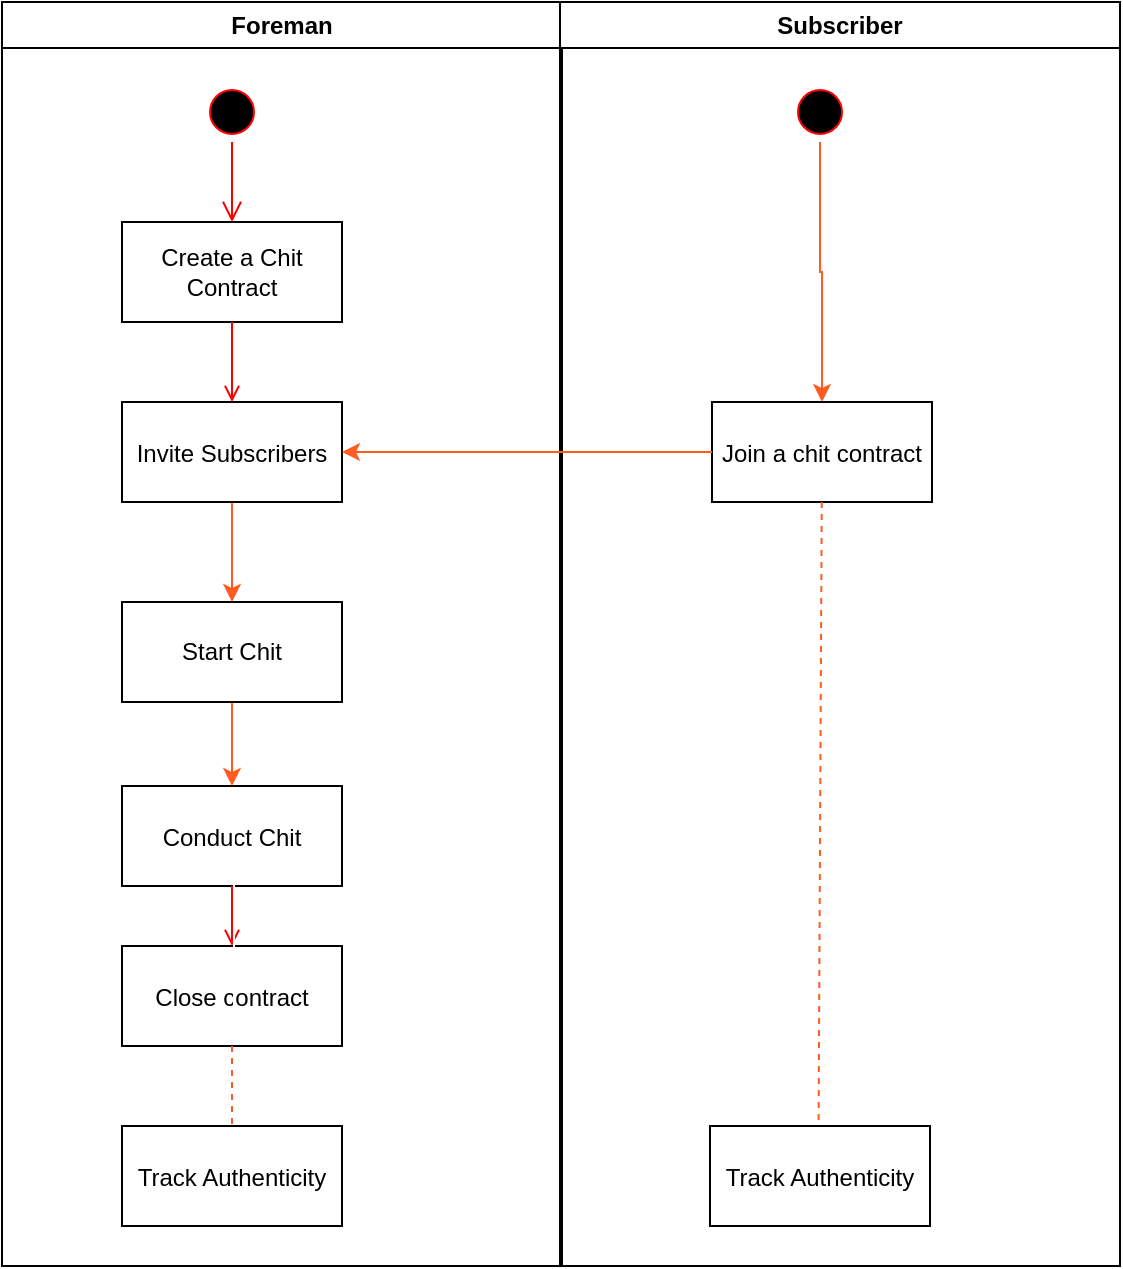<mxfile version="10.6.5" type="google"><diagram name="Page-1" id="e7e014a7-5840-1c2e-5031-d8a46d1fe8dd"><mxGraphModel dx="965" dy="638" grid="1" gridSize="10" guides="1" tooltips="1" connect="1" arrows="1" fold="1" page="1" pageScale="1" pageWidth="1169" pageHeight="826" background="#ffffff" math="0" shadow="0"><root><mxCell id="0"/><mxCell id="1" parent="0"/><mxCell id="2" value="Foreman" style="swimlane;whiteSpace=wrap" parent="1" vertex="1"><mxGeometry x="165" y="128" width="280" height="632" as="geometry"/></mxCell><mxCell id="5" value="" style="ellipse;shape=startState;fillColor=#000000;strokeColor=#ff0000;" parent="2" vertex="1"><mxGeometry x="100" y="40" width="30" height="30" as="geometry"/></mxCell><mxCell id="6" value="" style="edgeStyle=elbowEdgeStyle;elbow=horizontal;verticalAlign=bottom;endArrow=open;endSize=8;strokeColor=#FF0000;endFill=1;rounded=0" parent="2" source="5" target="7" edge="1"><mxGeometry x="100" y="40" as="geometry"><mxPoint x="115" y="110" as="targetPoint"/></mxGeometry></mxCell><mxCell id="7" value="Create a Chit Contract" style="whiteSpace=wrap;" parent="2" vertex="1"><mxGeometry x="60" y="110" width="110" height="50" as="geometry"/></mxCell><mxCell id="iEPAGuZt3138P1gT0Udz-50" style="edgeStyle=orthogonalEdgeStyle;rounded=0;orthogonalLoop=1;jettySize=auto;html=1;exitX=0.5;exitY=1;exitDx=0;exitDy=0;entryX=0.5;entryY=0;entryDx=0;entryDy=0;strokeColor=#FF5A1F;" parent="2" source="8" target="iEPAGuZt3138P1gT0Udz-48" edge="1"><mxGeometry relative="1" as="geometry"/></mxCell><mxCell id="8" value="Invite Subscribers" style="" parent="2" vertex="1"><mxGeometry x="60" y="200" width="110" height="50" as="geometry"/></mxCell><mxCell id="9" value="" style="endArrow=open;strokeColor=#FF0000;endFill=1;rounded=0" parent="2" source="7" target="8" edge="1"><mxGeometry relative="1" as="geometry"/></mxCell><mxCell id="10" value="Conduct Chit" style="" parent="2" vertex="1"><mxGeometry x="60" y="392" width="110" height="50" as="geometry"/></mxCell><mxCell id="iEPAGuZt3138P1gT0Udz-44" value="Close contract" style="" parent="2" vertex="1"><mxGeometry x="60" y="472" width="110" height="50" as="geometry"/></mxCell><mxCell id="iEPAGuZt3138P1gT0Udz-46" value="&#10;&#10;&#10;&#10;&#10;&#10;&#10;" style="endArrow=open;strokeColor=#FF0000;endFill=1;rounded=0;entryX=0.5;entryY=0;entryDx=0;entryDy=0;exitX=0.5;exitY=1;exitDx=0;exitDy=0;" parent="2" source="10" target="iEPAGuZt3138P1gT0Udz-44" edge="1"><mxGeometry relative="1" as="geometry"><mxPoint x="115.5" y="452" as="sourcePoint"/><mxPoint x="115" y="422.5" as="targetPoint"/></mxGeometry></mxCell><mxCell id="iEPAGuZt3138P1gT0Udz-51" style="edgeStyle=orthogonalEdgeStyle;rounded=0;orthogonalLoop=1;jettySize=auto;html=1;exitX=0.5;exitY=1;exitDx=0;exitDy=0;entryX=0.5;entryY=0;entryDx=0;entryDy=0;strokeColor=#FF5C21;" parent="2" source="iEPAGuZt3138P1gT0Udz-48" target="10" edge="1"><mxGeometry relative="1" as="geometry"/></mxCell><mxCell id="iEPAGuZt3138P1gT0Udz-48" value="Start Chit" style="whiteSpace=wrap;" parent="2" vertex="1"><mxGeometry x="60" y="300" width="110" height="50" as="geometry"/></mxCell><mxCell id="iEPAGuZt3138P1gT0Udz-61" value="Track Authenticity" style="" parent="2" vertex="1"><mxGeometry x="60" y="562" width="110" height="50" as="geometry"/></mxCell><mxCell id="iEPAGuZt3138P1gT0Udz-68" value="" style="endArrow=none;dashed=1;html=1;strokeColor=#FF5C21;exitX=0.5;exitY=1;exitDx=0;exitDy=0;entryX=0.5;entryY=0;entryDx=0;entryDy=0;" parent="2" source="iEPAGuZt3138P1gT0Udz-44" target="iEPAGuZt3138P1gT0Udz-61" edge="1"><mxGeometry width="50" height="50" relative="1" as="geometry"><mxPoint x="5" y="702" as="sourcePoint"/><mxPoint x="55" y="652" as="targetPoint"/></mxGeometry></mxCell><mxCell id="3" value="Subscriber" style="swimlane;whiteSpace=wrap" parent="1" vertex="1"><mxGeometry x="444" y="128" width="280" height="632" as="geometry"/></mxCell><mxCell id="iEPAGuZt3138P1gT0Udz-60" style="edgeStyle=orthogonalEdgeStyle;rounded=0;orthogonalLoop=1;jettySize=auto;html=1;entryX=0.5;entryY=0;entryDx=0;entryDy=0;strokeColor=#FF5C21;" parent="3" source="13" target="lkaEVDXNvzPsHcHe1EXw-38" edge="1"><mxGeometry relative="1" as="geometry"><mxPoint x="130" y="110" as="targetPoint"/></mxGeometry></mxCell><mxCell id="13" value="" style="ellipse;shape=startState;fillColor=#000000;strokeColor=#ff0000;" parent="3" vertex="1"><mxGeometry x="115" y="40" width="30" height="30" as="geometry"/></mxCell><mxCell id="lkaEVDXNvzPsHcHe1EXw-38" value="Join a chit contract" style="" vertex="1" parent="3"><mxGeometry x="76" y="200" width="110" height="50" as="geometry"/></mxCell><mxCell id="lkaEVDXNvzPsHcHe1EXw-39" value="Track Authenticity" style="" vertex="1" parent="3"><mxGeometry x="75" y="562" width="110" height="50" as="geometry"/></mxCell><mxCell id="lkaEVDXNvzPsHcHe1EXw-40" value="" style="endArrow=none;dashed=1;html=1;strokeColor=#FF5C21;entryX=0.5;entryY=0;entryDx=0;entryDy=0;" edge="1" parent="3" source="lkaEVDXNvzPsHcHe1EXw-38"><mxGeometry width="50" height="50" relative="1" as="geometry"><mxPoint x="129.286" y="521.857" as="sourcePoint"/><mxPoint x="129.286" y="561.857" as="targetPoint"/></mxGeometry></mxCell><mxCell id="iEPAGuZt3138P1gT0Udz-74" style="edgeStyle=orthogonalEdgeStyle;rounded=0;orthogonalLoop=1;jettySize=auto;html=1;strokeColor=#FF5C21;" parent="1" source="lkaEVDXNvzPsHcHe1EXw-38" edge="1"><mxGeometry relative="1" as="geometry"><mxPoint x="519" y="453" as="sourcePoint"/><mxPoint x="335" y="353" as="targetPoint"/><Array as="points"><mxPoint x="335" y="353"/></Array></mxGeometry></mxCell></root></mxGraphModel></diagram></mxfile>